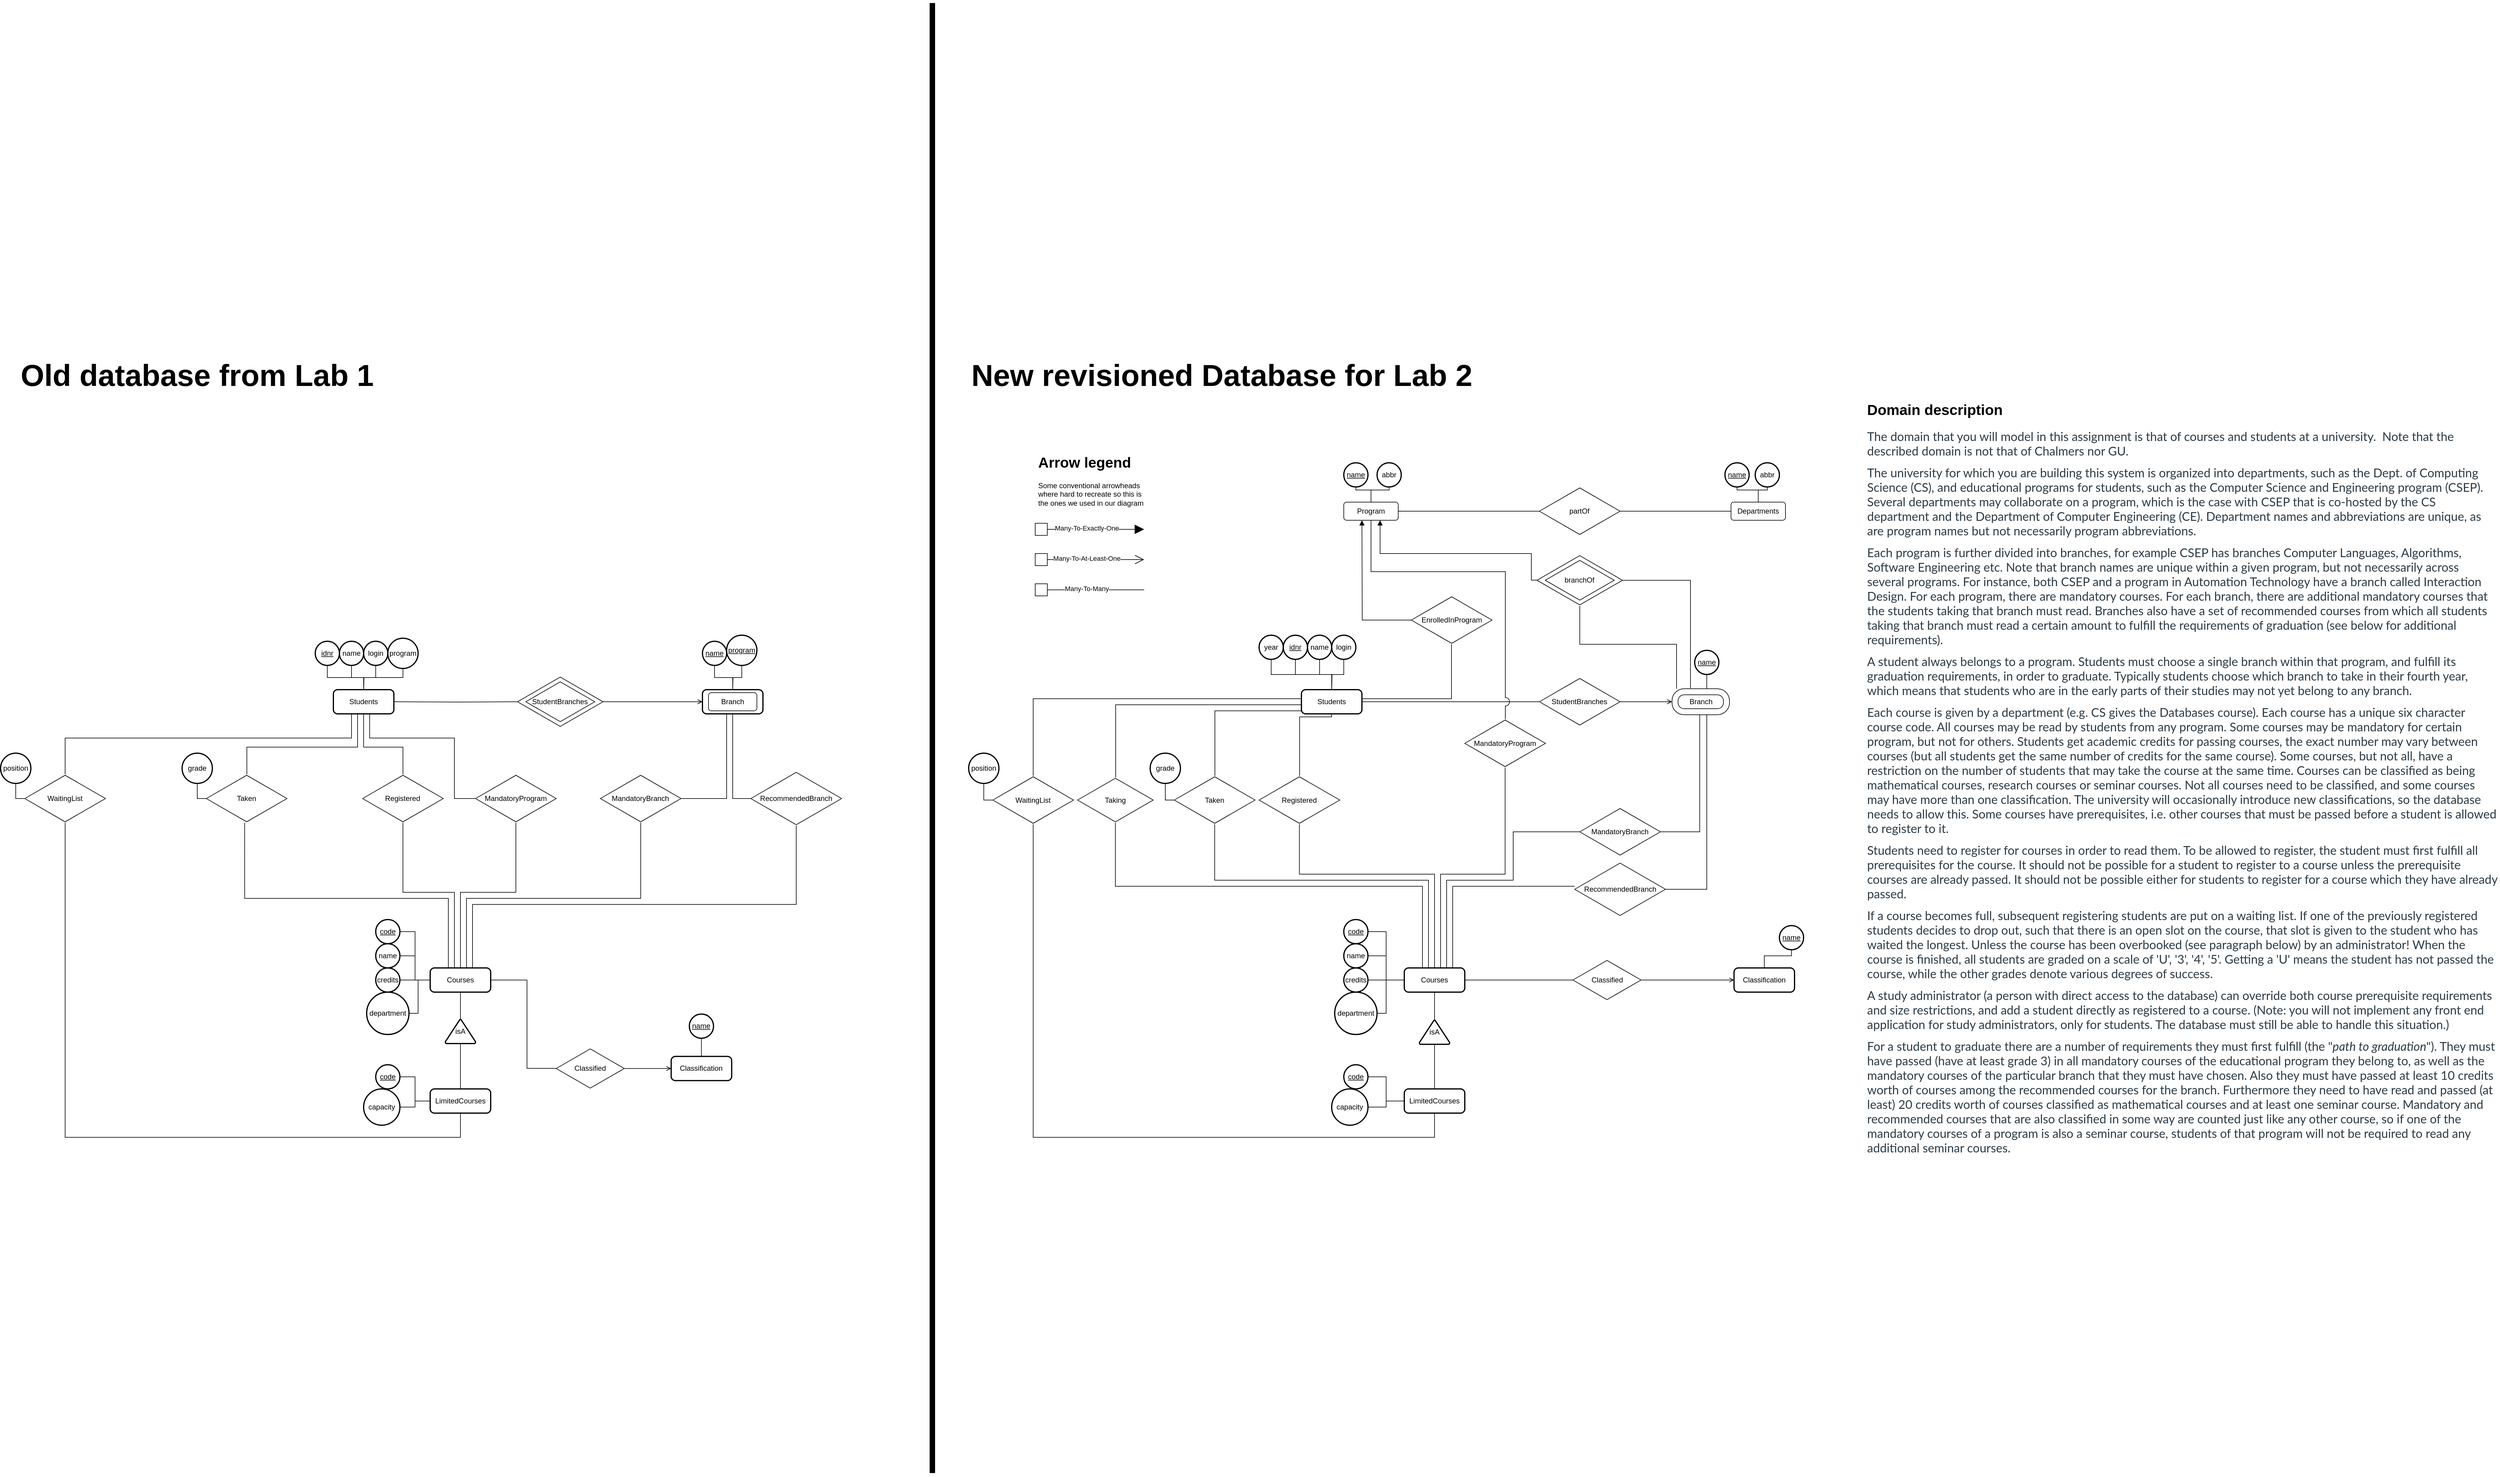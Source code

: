 <mxfile version="23.1.1" type="google">
  <diagram name="Page-1" id="edf60f1a-56cd-e834-aa8a-f176f3a09ee4">
    <mxGraphModel grid="1" page="1" gridSize="10" guides="1" tooltips="1" connect="1" arrows="1" fold="1" pageScale="1" pageWidth="1100" pageHeight="850" background="none" math="0" shadow="0">
      <root>
        <mxCell id="0" />
        <mxCell id="1" parent="0" />
        <mxCell id="WQ_CbdkSGMJaGntY7lkz-7" style="edgeStyle=orthogonalEdgeStyle;rounded=0;orthogonalLoop=1;jettySize=auto;html=1;endArrow=none;endFill=0;" edge="1" parent="1" target="WQ_CbdkSGMJaGntY7lkz-2">
          <mxGeometry relative="1" as="geometry">
            <mxPoint x="150" y="-575" as="sourcePoint" />
            <Array as="points">
              <mxPoint x="150" y="-595" />
              <mxPoint x="90" y="-595" />
            </Array>
          </mxGeometry>
        </mxCell>
        <mxCell id="WQ_CbdkSGMJaGntY7lkz-8" style="edgeStyle=orthogonalEdgeStyle;rounded=0;orthogonalLoop=1;jettySize=auto;html=1;endArrow=none;endFill=0;" edge="1" parent="1" target="WQ_CbdkSGMJaGntY7lkz-3">
          <mxGeometry relative="1" as="geometry">
            <mxPoint x="150" y="-575" as="sourcePoint" />
          </mxGeometry>
        </mxCell>
        <mxCell id="WQ_CbdkSGMJaGntY7lkz-9" style="edgeStyle=orthogonalEdgeStyle;rounded=0;orthogonalLoop=1;jettySize=auto;html=1;endArrow=none;endFill=0;" edge="1" parent="1" target="WQ_CbdkSGMJaGntY7lkz-4">
          <mxGeometry relative="1" as="geometry">
            <mxPoint x="150" y="-575" as="sourcePoint" />
          </mxGeometry>
        </mxCell>
        <mxCell id="WQ_CbdkSGMJaGntY7lkz-10" style="edgeStyle=orthogonalEdgeStyle;rounded=0;orthogonalLoop=1;jettySize=auto;html=1;endArrow=none;endFill=0;" edge="1" parent="1" target="WQ_CbdkSGMJaGntY7lkz-5">
          <mxGeometry relative="1" as="geometry">
            <mxPoint x="150" y="-575" as="sourcePoint" />
            <Array as="points">
              <mxPoint x="150" y="-595" />
              <mxPoint x="215" y="-595" />
            </Array>
          </mxGeometry>
        </mxCell>
        <mxCell id="WQ_CbdkSGMJaGntY7lkz-12" style="edgeStyle=orthogonalEdgeStyle;rounded=0;orthogonalLoop=1;jettySize=auto;html=1;endArrow=none;endFill=0;" edge="1" parent="1" target="WQ_CbdkSGMJaGntY7lkz-44">
          <mxGeometry relative="1" as="geometry">
            <mxPoint x="200" y="-555" as="sourcePoint" />
            <mxPoint x="250" y="-555" as="targetPoint" />
          </mxGeometry>
        </mxCell>
        <mxCell id="WQ_CbdkSGMJaGntY7lkz-82" style="edgeStyle=orthogonalEdgeStyle;rounded=0;orthogonalLoop=1;jettySize=auto;html=1;endArrow=none;endFill=0;" edge="1" parent="1" source="WQ_CbdkSGMJaGntY7lkz-1" target="WQ_CbdkSGMJaGntY7lkz-70">
          <mxGeometry relative="1" as="geometry">
            <Array as="points">
              <mxPoint x="160" y="-495" />
              <mxPoint x="300" y="-495" />
              <mxPoint x="300" y="-395" />
            </Array>
          </mxGeometry>
        </mxCell>
        <mxCell id="WQ_CbdkSGMJaGntY7lkz-103" style="edgeStyle=orthogonalEdgeStyle;rounded=0;orthogonalLoop=1;jettySize=auto;html=1;endArrow=none;endFill=0;" edge="1" parent="1" source="WQ_CbdkSGMJaGntY7lkz-1" target="WQ_CbdkSGMJaGntY7lkz-101">
          <mxGeometry relative="1" as="geometry">
            <Array as="points">
              <mxPoint x="150" y="-480" />
              <mxPoint x="215" y="-480" />
            </Array>
          </mxGeometry>
        </mxCell>
        <mxCell id="WQ_CbdkSGMJaGntY7lkz-104" style="edgeStyle=orthogonalEdgeStyle;rounded=0;orthogonalLoop=1;jettySize=auto;html=1;endArrow=none;endFill=0;" edge="1" parent="1" source="WQ_CbdkSGMJaGntY7lkz-1" target="WQ_CbdkSGMJaGntY7lkz-102">
          <mxGeometry relative="1" as="geometry">
            <Array as="points">
              <mxPoint x="140" y="-480" />
              <mxPoint x="-43" y="-480" />
            </Array>
          </mxGeometry>
        </mxCell>
        <mxCell id="WQ_CbdkSGMJaGntY7lkz-1" value="Students" style="rounded=1;whiteSpace=wrap;html=1;absoluteArcSize=1;arcSize=14;strokeWidth=2;" vertex="1" parent="1">
          <mxGeometry x="100" y="-575" width="100" height="40" as="geometry" />
        </mxCell>
        <mxCell id="WQ_CbdkSGMJaGntY7lkz-2" value="&lt;u&gt;idnr&lt;/u&gt;" style="strokeWidth=2;html=1;shape=mxgraph.flowchart.start_2;whiteSpace=wrap;" vertex="1" parent="1">
          <mxGeometry x="70" y="-655" width="40" height="40" as="geometry" />
        </mxCell>
        <mxCell id="WQ_CbdkSGMJaGntY7lkz-3" value="name" style="strokeWidth=2;html=1;shape=mxgraph.flowchart.start_2;whiteSpace=wrap;" vertex="1" parent="1">
          <mxGeometry x="110" y="-655" width="40" height="40" as="geometry" />
        </mxCell>
        <mxCell id="WQ_CbdkSGMJaGntY7lkz-4" value="login" style="strokeWidth=2;html=1;shape=mxgraph.flowchart.start_2;whiteSpace=wrap;" vertex="1" parent="1">
          <mxGeometry x="150" y="-655" width="40" height="40" as="geometry" />
        </mxCell>
        <mxCell id="WQ_CbdkSGMJaGntY7lkz-5" value="program" style="strokeWidth=2;html=1;shape=mxgraph.flowchart.start_2;whiteSpace=wrap;" vertex="1" parent="1">
          <mxGeometry x="190" y="-660" width="50" height="50" as="geometry" />
        </mxCell>
        <mxCell id="WQ_CbdkSGMJaGntY7lkz-30" style="edgeStyle=orthogonalEdgeStyle;rounded=0;orthogonalLoop=1;jettySize=auto;html=1;endArrow=none;endFill=0;" edge="1" parent="1" target="WQ_CbdkSGMJaGntY7lkz-28">
          <mxGeometry relative="1" as="geometry">
            <mxPoint x="760" y="-575" as="sourcePoint" />
          </mxGeometry>
        </mxCell>
        <mxCell id="WQ_CbdkSGMJaGntY7lkz-76" style="edgeStyle=orthogonalEdgeStyle;rounded=0;orthogonalLoop=1;jettySize=auto;html=1;endArrow=none;endFill=0;" edge="1" parent="1" source="WQ_CbdkSGMJaGntY7lkz-22" target="WQ_CbdkSGMJaGntY7lkz-72">
          <mxGeometry relative="1" as="geometry">
            <Array as="points">
              <mxPoint x="750" y="-395" />
            </Array>
          </mxGeometry>
        </mxCell>
        <mxCell id="WQ_CbdkSGMJaGntY7lkz-89" style="edgeStyle=orthogonalEdgeStyle;rounded=0;orthogonalLoop=1;jettySize=auto;html=1;endArrow=none;endFill=0;" edge="1" parent="1" source="WQ_CbdkSGMJaGntY7lkz-22" target="WQ_CbdkSGMJaGntY7lkz-27">
          <mxGeometry relative="1" as="geometry" />
        </mxCell>
        <mxCell id="WQ_CbdkSGMJaGntY7lkz-93" style="edgeStyle=orthogonalEdgeStyle;rounded=0;orthogonalLoop=1;jettySize=auto;html=1;endArrow=none;endFill=0;" edge="1" parent="1" source="WQ_CbdkSGMJaGntY7lkz-22" target="WQ_CbdkSGMJaGntY7lkz-92">
          <mxGeometry relative="1" as="geometry">
            <Array as="points">
              <mxPoint x="760" y="-395" />
            </Array>
          </mxGeometry>
        </mxCell>
        <mxCell id="WQ_CbdkSGMJaGntY7lkz-22" value="Branch" style="rounded=1;whiteSpace=wrap;html=1;absoluteArcSize=1;arcSize=14;strokeWidth=2;" vertex="1" parent="1">
          <mxGeometry x="710" y="-575" width="100" height="40" as="geometry" />
        </mxCell>
        <mxCell id="WQ_CbdkSGMJaGntY7lkz-27" value="&lt;u&gt;name&lt;/u&gt;" style="strokeWidth=2;html=1;shape=mxgraph.flowchart.start_2;whiteSpace=wrap;" vertex="1" parent="1">
          <mxGeometry x="710" y="-655" width="40" height="40" as="geometry" />
        </mxCell>
        <mxCell id="WQ_CbdkSGMJaGntY7lkz-28" value="&lt;u&gt;program&lt;/u&gt;" style="strokeWidth=2;html=1;shape=mxgraph.flowchart.start_2;whiteSpace=wrap;" vertex="1" parent="1">
          <mxGeometry x="750" y="-665" width="50" height="50" as="geometry" />
        </mxCell>
        <mxCell id="WQ_CbdkSGMJaGntY7lkz-41" style="edgeStyle=orthogonalEdgeStyle;rounded=0;orthogonalLoop=1;jettySize=auto;html=1;endArrow=none;endFill=0;" edge="1" parent="1" source="WQ_CbdkSGMJaGntY7lkz-34" target="WQ_CbdkSGMJaGntY7lkz-35">
          <mxGeometry relative="1" as="geometry" />
        </mxCell>
        <mxCell id="WQ_CbdkSGMJaGntY7lkz-42" style="edgeStyle=orthogonalEdgeStyle;rounded=0;orthogonalLoop=1;jettySize=auto;html=1;endArrow=none;endFill=0;" edge="1" parent="1" source="WQ_CbdkSGMJaGntY7lkz-34" target="WQ_CbdkSGMJaGntY7lkz-36">
          <mxGeometry relative="1" as="geometry" />
        </mxCell>
        <mxCell id="WQ_CbdkSGMJaGntY7lkz-43" style="edgeStyle=orthogonalEdgeStyle;rounded=0;orthogonalLoop=1;jettySize=auto;html=1;endArrow=none;endFill=0;" edge="1" parent="1" source="WQ_CbdkSGMJaGntY7lkz-34" target="WQ_CbdkSGMJaGntY7lkz-37">
          <mxGeometry relative="1" as="geometry">
            <Array as="points">
              <mxPoint x="240" y="-95" />
              <mxPoint x="240" y="-40" />
            </Array>
          </mxGeometry>
        </mxCell>
        <mxCell id="WQ_CbdkSGMJaGntY7lkz-61" style="edgeStyle=orthogonalEdgeStyle;rounded=0;orthogonalLoop=1;jettySize=auto;html=1;endArrow=none;endFill=0;" edge="1" parent="1" source="WQ_CbdkSGMJaGntY7lkz-34" target="WQ_CbdkSGMJaGntY7lkz-60">
          <mxGeometry relative="1" as="geometry">
            <Array as="points">
              <mxPoint x="420" y="-95" />
              <mxPoint x="420" y="51" />
            </Array>
          </mxGeometry>
        </mxCell>
        <mxCell id="WQ_CbdkSGMJaGntY7lkz-34" value="Courses" style="rounded=1;whiteSpace=wrap;html=1;absoluteArcSize=1;arcSize=14;strokeWidth=2;" vertex="1" parent="1">
          <mxGeometry x="260" y="-115" width="100" height="40" as="geometry" />
        </mxCell>
        <mxCell id="WQ_CbdkSGMJaGntY7lkz-35" value="name" style="strokeWidth=2;html=1;shape=mxgraph.flowchart.start_2;whiteSpace=wrap;" vertex="1" parent="1">
          <mxGeometry x="170" y="-155" width="40" height="40" as="geometry" />
        </mxCell>
        <mxCell id="WQ_CbdkSGMJaGntY7lkz-36" value="credits" style="strokeWidth=2;html=1;shape=mxgraph.flowchart.start_2;whiteSpace=wrap;" vertex="1" parent="1">
          <mxGeometry x="170" y="-115" width="40" height="40" as="geometry" />
        </mxCell>
        <mxCell id="WQ_CbdkSGMJaGntY7lkz-37" value="department" style="strokeWidth=2;html=1;shape=mxgraph.flowchart.start_2;whiteSpace=wrap;" vertex="1" parent="1">
          <mxGeometry x="155" y="-75" width="70" height="70" as="geometry" />
        </mxCell>
        <mxCell id="WQ_CbdkSGMJaGntY7lkz-38" value="&lt;u&gt;code&lt;/u&gt;" style="strokeWidth=2;html=1;shape=mxgraph.flowchart.start_2;whiteSpace=wrap;" vertex="1" parent="1">
          <mxGeometry x="170" y="-195" width="40" height="40" as="geometry" />
        </mxCell>
        <mxCell id="WQ_CbdkSGMJaGntY7lkz-40" style="edgeStyle=orthogonalEdgeStyle;rounded=0;orthogonalLoop=1;jettySize=auto;html=1;entryX=1;entryY=0.5;entryDx=0;entryDy=0;entryPerimeter=0;endArrow=none;endFill=0;" edge="1" parent="1" source="WQ_CbdkSGMJaGntY7lkz-34" target="WQ_CbdkSGMJaGntY7lkz-38">
          <mxGeometry relative="1" as="geometry" />
        </mxCell>
        <mxCell id="WQ_CbdkSGMJaGntY7lkz-45" style="edgeStyle=orthogonalEdgeStyle;rounded=0;orthogonalLoop=1;jettySize=auto;html=1;endArrow=open;endFill=0;" edge="1" parent="1" source="WQ_CbdkSGMJaGntY7lkz-44">
          <mxGeometry relative="1" as="geometry">
            <mxPoint x="710" y="-555" as="targetPoint" />
          </mxGeometry>
        </mxCell>
        <mxCell id="WQ_CbdkSGMJaGntY7lkz-44" value="StudentBranches" style="html=1;whiteSpace=wrap;aspect=fixed;shape=isoRectangle;" vertex="1" parent="1">
          <mxGeometry x="404.38" y="-597.37" width="141.25" height="84.75" as="geometry" />
        </mxCell>
        <mxCell id="WQ_CbdkSGMJaGntY7lkz-51" style="edgeStyle=orthogonalEdgeStyle;rounded=0;orthogonalLoop=1;jettySize=auto;html=1;endArrow=none;endFill=0;" edge="1" parent="1" source="WQ_CbdkSGMJaGntY7lkz-50" target="WQ_CbdkSGMJaGntY7lkz-34">
          <mxGeometry relative="1" as="geometry" />
        </mxCell>
        <mxCell id="WQ_CbdkSGMJaGntY7lkz-50" value="isA" style="strokeWidth=2;html=1;shape=mxgraph.flowchart.extract_or_measurement;whiteSpace=wrap;" vertex="1" parent="1">
          <mxGeometry x="285" y="-30" width="50" height="40" as="geometry" />
        </mxCell>
        <mxCell id="WQ_CbdkSGMJaGntY7lkz-53" style="edgeStyle=orthogonalEdgeStyle;rounded=0;orthogonalLoop=1;jettySize=auto;html=1;endArrow=none;endFill=0;" edge="1" parent="1" source="WQ_CbdkSGMJaGntY7lkz-52" target="WQ_CbdkSGMJaGntY7lkz-50">
          <mxGeometry relative="1" as="geometry" />
        </mxCell>
        <mxCell id="WQ_CbdkSGMJaGntY7lkz-56" style="edgeStyle=orthogonalEdgeStyle;rounded=0;orthogonalLoop=1;jettySize=auto;html=1;endArrow=none;endFill=0;" edge="1" parent="1" source="WQ_CbdkSGMJaGntY7lkz-52" target="WQ_CbdkSGMJaGntY7lkz-54">
          <mxGeometry relative="1" as="geometry" />
        </mxCell>
        <mxCell id="WQ_CbdkSGMJaGntY7lkz-57" style="edgeStyle=orthogonalEdgeStyle;rounded=0;orthogonalLoop=1;jettySize=auto;html=1;endArrow=none;endFill=0;" edge="1" parent="1" source="WQ_CbdkSGMJaGntY7lkz-52" target="WQ_CbdkSGMJaGntY7lkz-55">
          <mxGeometry relative="1" as="geometry" />
        </mxCell>
        <mxCell id="WQ_CbdkSGMJaGntY7lkz-52" value="LimitedCourses" style="rounded=1;whiteSpace=wrap;html=1;absoluteArcSize=1;arcSize=14;strokeWidth=2;" vertex="1" parent="1">
          <mxGeometry x="260" y="85" width="100" height="40" as="geometry" />
        </mxCell>
        <mxCell id="WQ_CbdkSGMJaGntY7lkz-54" value="&lt;u&gt;code&lt;/u&gt;" style="strokeWidth=2;html=1;shape=mxgraph.flowchart.start_2;whiteSpace=wrap;" vertex="1" parent="1">
          <mxGeometry x="170" y="45" width="40" height="40" as="geometry" />
        </mxCell>
        <mxCell id="WQ_CbdkSGMJaGntY7lkz-55" value="capacity" style="strokeWidth=2;html=1;shape=mxgraph.flowchart.start_2;whiteSpace=wrap;" vertex="1" parent="1">
          <mxGeometry x="150" y="85" width="60" height="60" as="geometry" />
        </mxCell>
        <mxCell id="WQ_CbdkSGMJaGntY7lkz-67" style="edgeStyle=orthogonalEdgeStyle;rounded=0;orthogonalLoop=1;jettySize=auto;html=1;endArrow=open;endFill=0;" edge="1" parent="1" source="WQ_CbdkSGMJaGntY7lkz-60" target="WQ_CbdkSGMJaGntY7lkz-66">
          <mxGeometry relative="1" as="geometry" />
        </mxCell>
        <mxCell id="WQ_CbdkSGMJaGntY7lkz-60" value="Classified" style="html=1;whiteSpace=wrap;aspect=fixed;shape=isoRectangle;" vertex="1" parent="1">
          <mxGeometry x="468.33" y="17.5" width="112.5" height="67.5" as="geometry" />
        </mxCell>
        <mxCell id="WQ_CbdkSGMJaGntY7lkz-69" style="edgeStyle=orthogonalEdgeStyle;rounded=0;orthogonalLoop=1;jettySize=auto;html=1;endArrow=none;endFill=0;" edge="1" parent="1" source="WQ_CbdkSGMJaGntY7lkz-66" target="WQ_CbdkSGMJaGntY7lkz-68">
          <mxGeometry relative="1" as="geometry" />
        </mxCell>
        <mxCell id="WQ_CbdkSGMJaGntY7lkz-66" value="Classification" style="rounded=1;whiteSpace=wrap;html=1;absoluteArcSize=1;arcSize=14;strokeWidth=2;" vertex="1" parent="1">
          <mxGeometry x="658.33" y="31.25" width="100" height="40" as="geometry" />
        </mxCell>
        <mxCell id="WQ_CbdkSGMJaGntY7lkz-68" value="&lt;u&gt;name&lt;/u&gt;" style="strokeWidth=2;html=1;shape=mxgraph.flowchart.start_2;whiteSpace=wrap;" vertex="1" parent="1">
          <mxGeometry x="688.33" y="-38.75" width="40" height="40" as="geometry" />
        </mxCell>
        <mxCell id="WQ_CbdkSGMJaGntY7lkz-75" style="edgeStyle=orthogonalEdgeStyle;rounded=0;orthogonalLoop=1;jettySize=auto;html=1;endArrow=none;endFill=0;" edge="1" parent="1" source="WQ_CbdkSGMJaGntY7lkz-70" target="WQ_CbdkSGMJaGntY7lkz-34">
          <mxGeometry relative="1" as="geometry">
            <Array as="points">
              <mxPoint x="402" y="-240" />
              <mxPoint x="310" y="-240" />
            </Array>
          </mxGeometry>
        </mxCell>
        <mxCell id="WQ_CbdkSGMJaGntY7lkz-70" value="MandatoryProgram" style="html=1;whiteSpace=wrap;aspect=fixed;shape=isoRectangle;" vertex="1" parent="1">
          <mxGeometry x="335" y="-435" width="133.33" height="80" as="geometry" />
        </mxCell>
        <mxCell id="WQ_CbdkSGMJaGntY7lkz-77" style="edgeStyle=orthogonalEdgeStyle;rounded=0;orthogonalLoop=1;jettySize=auto;html=1;endArrow=none;endFill=0;" edge="1" parent="1" source="WQ_CbdkSGMJaGntY7lkz-72" target="WQ_CbdkSGMJaGntY7lkz-34">
          <mxGeometry relative="1" as="geometry">
            <Array as="points">
              <mxPoint x="608" y="-230" />
              <mxPoint x="320" y="-230" />
            </Array>
          </mxGeometry>
        </mxCell>
        <mxCell id="WQ_CbdkSGMJaGntY7lkz-72" value="MandatoryBranch" style="html=1;whiteSpace=wrap;aspect=fixed;shape=isoRectangle;" vertex="1" parent="1">
          <mxGeometry x="541.25" y="-435" width="133.33" height="80" as="geometry" />
        </mxCell>
        <mxCell id="WQ_CbdkSGMJaGntY7lkz-100" style="edgeStyle=orthogonalEdgeStyle;rounded=0;orthogonalLoop=1;jettySize=auto;html=1;endArrow=none;endFill=0;" edge="1" parent="1" source="WQ_CbdkSGMJaGntY7lkz-92" target="WQ_CbdkSGMJaGntY7lkz-34">
          <mxGeometry relative="1" as="geometry">
            <Array as="points">
              <mxPoint x="865" y="-220" />
              <mxPoint x="330" y="-220" />
            </Array>
          </mxGeometry>
        </mxCell>
        <mxCell id="WQ_CbdkSGMJaGntY7lkz-92" value="RecommendedBranch" style="html=1;whiteSpace=wrap;aspect=fixed;shape=isoRectangle;" vertex="1" parent="1">
          <mxGeometry x="790" y="-440" width="150" height="90" as="geometry" />
        </mxCell>
        <mxCell id="WQ_CbdkSGMJaGntY7lkz-105" style="edgeStyle=orthogonalEdgeStyle;rounded=0;orthogonalLoop=1;jettySize=auto;html=1;endArrow=none;endFill=0;" edge="1" parent="1" source="WQ_CbdkSGMJaGntY7lkz-101" target="WQ_CbdkSGMJaGntY7lkz-34">
          <mxGeometry relative="1" as="geometry">
            <Array as="points">
              <mxPoint x="215" y="-240" />
              <mxPoint x="300" y="-240" />
            </Array>
          </mxGeometry>
        </mxCell>
        <mxCell id="WQ_CbdkSGMJaGntY7lkz-101" value="Registered" style="html=1;whiteSpace=wrap;aspect=fixed;shape=isoRectangle;" vertex="1" parent="1">
          <mxGeometry x="148.33" y="-435" width="133.33" height="80" as="geometry" />
        </mxCell>
        <mxCell id="WQ_CbdkSGMJaGntY7lkz-106" style="edgeStyle=orthogonalEdgeStyle;rounded=0;orthogonalLoop=1;jettySize=auto;html=1;endArrow=none;endFill=0;" edge="1" parent="1">
          <mxGeometry relative="1" as="geometry">
            <Array as="points">
              <mxPoint x="-47" y="-230" />
              <mxPoint x="290" y="-230" />
              <mxPoint x="290" y="-115" />
            </Array>
            <mxPoint x="-46.646" y="-355" as="sourcePoint" />
            <mxPoint x="306.64" y="-115" as="targetPoint" />
          </mxGeometry>
        </mxCell>
        <mxCell id="WQ_CbdkSGMJaGntY7lkz-119" style="edgeStyle=orthogonalEdgeStyle;rounded=0;orthogonalLoop=1;jettySize=auto;html=1;endArrow=none;endFill=0;" edge="1" parent="1" source="WQ_CbdkSGMJaGntY7lkz-102" target="WQ_CbdkSGMJaGntY7lkz-112">
          <mxGeometry relative="1" as="geometry">
            <Array as="points">
              <mxPoint x="-125" y="-395" />
            </Array>
          </mxGeometry>
        </mxCell>
        <mxCell id="WQ_CbdkSGMJaGntY7lkz-102" value="Taken" style="html=1;whiteSpace=wrap;aspect=fixed;shape=isoRectangle;" vertex="1" parent="1">
          <mxGeometry x="-110" y="-435" width="133.33" height="80" as="geometry" />
        </mxCell>
        <mxCell id="WQ_CbdkSGMJaGntY7lkz-112" value="grade" style="strokeWidth=2;html=1;shape=mxgraph.flowchart.start_2;whiteSpace=wrap;" vertex="1" parent="1">
          <mxGeometry x="-150" y="-470" width="50" height="50" as="geometry" />
        </mxCell>
        <mxCell id="Ksa-lFz45IvRBolU3xUk-6" style="edgeStyle=orthogonalEdgeStyle;rounded=0;orthogonalLoop=1;jettySize=auto;html=1;endArrow=none;endFill=0;" edge="1" parent="1" source="Ksa-lFz45IvRBolU3xUk-1" target="Ksa-lFz45IvRBolU3xUk-5">
          <mxGeometry relative="1" as="geometry">
            <Array as="points">
              <mxPoint x="-425" y="-395" />
            </Array>
          </mxGeometry>
        </mxCell>
        <mxCell id="Ksa-lFz45IvRBolU3xUk-9" style="edgeStyle=orthogonalEdgeStyle;rounded=0;orthogonalLoop=1;jettySize=auto;html=1;endArrow=none;endFill=0;" edge="1" parent="1" source="Ksa-lFz45IvRBolU3xUk-1" target="WQ_CbdkSGMJaGntY7lkz-1">
          <mxGeometry relative="1" as="geometry">
            <Array as="points">
              <mxPoint x="-343" y="-495" />
              <mxPoint x="130" y="-495" />
            </Array>
          </mxGeometry>
        </mxCell>
        <mxCell id="Ksa-lFz45IvRBolU3xUk-10" style="edgeStyle=orthogonalEdgeStyle;rounded=0;orthogonalLoop=1;jettySize=auto;html=1;endArrow=none;endFill=0;" edge="1" parent="1" source="Ksa-lFz45IvRBolU3xUk-1" target="WQ_CbdkSGMJaGntY7lkz-52">
          <mxGeometry relative="1" as="geometry">
            <Array as="points">
              <mxPoint x="-343" y="165" />
              <mxPoint x="310" y="165" />
            </Array>
          </mxGeometry>
        </mxCell>
        <mxCell id="Ksa-lFz45IvRBolU3xUk-1" value="WaitingList" style="html=1;whiteSpace=wrap;aspect=fixed;shape=isoRectangle;" vertex="1" parent="1">
          <mxGeometry x="-410" y="-435" width="133.33" height="80" as="geometry" />
        </mxCell>
        <mxCell id="Ksa-lFz45IvRBolU3xUk-5" value="position" style="strokeWidth=2;html=1;shape=mxgraph.flowchart.start_2;whiteSpace=wrap;" vertex="1" parent="1">
          <mxGeometry x="-450" y="-470" width="50" height="50" as="geometry" />
        </mxCell>
        <mxCell id="aN2ZFfT_WYGXKv3yfY8h-1" value="" style="rounded=1;whiteSpace=wrap;html=1;fillColor=none;" vertex="1" parent="1">
          <mxGeometry x="720" y="-570" width="80" height="30" as="geometry" />
        </mxCell>
        <mxCell id="aN2ZFfT_WYGXKv3yfY8h-2" value="" style="html=1;whiteSpace=wrap;aspect=fixed;shape=isoRectangle;fillColor=none;" vertex="1" parent="1">
          <mxGeometry x="418" y="-589.2" width="114" height="68.4" as="geometry" />
        </mxCell>
        <mxCell id="aN2ZFfT_WYGXKv3yfY8h-3" value="" style="endArrow=none;html=1;rounded=0;strokeWidth=9;" edge="1" parent="1">
          <mxGeometry width="50" height="50" relative="1" as="geometry">
            <mxPoint x="1090" y="720" as="sourcePoint" />
            <mxPoint x="1090" y="-1710" as="targetPoint" />
          </mxGeometry>
        </mxCell>
        <mxCell id="aN2ZFfT_WYGXKv3yfY8h-6" value="&lt;b&gt;Old database from Lab 1&lt;/b&gt;" style="text;html=1;strokeColor=none;fillColor=none;align=center;verticalAlign=middle;whiteSpace=wrap;rounded=0;fontSize=50;" vertex="1" parent="1">
          <mxGeometry x="-430" y="-1130" width="610" height="70" as="geometry" />
        </mxCell>
        <mxCell id="aN2ZFfT_WYGXKv3yfY8h-7" style="edgeStyle=orthogonalEdgeStyle;rounded=0;orthogonalLoop=1;jettySize=auto;html=1;endArrow=none;endFill=0;" edge="1" parent="1" target="aN2ZFfT_WYGXKv3yfY8h-16">
          <mxGeometry relative="1" as="geometry">
            <mxPoint x="1750" y="-575" as="sourcePoint" />
            <Array as="points">
              <mxPoint x="1750" y="-600" />
              <mxPoint x="1690" y="-600" />
            </Array>
          </mxGeometry>
        </mxCell>
        <mxCell id="aN2ZFfT_WYGXKv3yfY8h-8" style="edgeStyle=orthogonalEdgeStyle;rounded=0;orthogonalLoop=1;jettySize=auto;html=1;endArrow=none;endFill=0;" edge="1" parent="1" target="aN2ZFfT_WYGXKv3yfY8h-17">
          <mxGeometry relative="1" as="geometry">
            <mxPoint x="1750" y="-575" as="sourcePoint" />
          </mxGeometry>
        </mxCell>
        <mxCell id="aN2ZFfT_WYGXKv3yfY8h-9" style="edgeStyle=orthogonalEdgeStyle;rounded=0;orthogonalLoop=1;jettySize=auto;html=1;endArrow=none;endFill=0;" edge="1" parent="1" target="aN2ZFfT_WYGXKv3yfY8h-18">
          <mxGeometry relative="1" as="geometry">
            <mxPoint x="1750" y="-575" as="sourcePoint" />
          </mxGeometry>
        </mxCell>
        <mxCell id="aN2ZFfT_WYGXKv3yfY8h-11" style="edgeStyle=orthogonalEdgeStyle;rounded=0;orthogonalLoop=1;jettySize=auto;html=1;endArrow=none;endFill=0;startArrow=block;startFill=1;entryX=0.036;entryY=0.497;entryDx=0;entryDy=0;entryPerimeter=0;" edge="1" parent="1" source="aN2ZFfT_WYGXKv3yfY8h-142" target="aN2ZFfT_WYGXKv3yfY8h-44">
          <mxGeometry relative="1" as="geometry">
            <mxPoint x="1830" y="-840" as="sourcePoint" />
            <mxPoint x="1850" y="-555" as="targetPoint" />
            <Array as="points">
              <mxPoint x="1830" y="-800" />
              <mxPoint x="2080" y="-800" />
              <mxPoint x="2080" y="-756" />
            </Array>
          </mxGeometry>
        </mxCell>
        <mxCell id="aN2ZFfT_WYGXKv3yfY8h-13" style="edgeStyle=orthogonalEdgeStyle;rounded=0;orthogonalLoop=1;jettySize=auto;html=1;endArrow=none;endFill=0;" edge="1" parent="1" source="aN2ZFfT_WYGXKv3yfY8h-15" target="aN2ZFfT_WYGXKv3yfY8h-87">
          <mxGeometry relative="1" as="geometry">
            <Array as="points">
              <mxPoint x="1750" y="-530" />
              <mxPoint x="1697" y="-530" />
            </Array>
          </mxGeometry>
        </mxCell>
        <mxCell id="aN2ZFfT_WYGXKv3yfY8h-14" style="edgeStyle=orthogonalEdgeStyle;rounded=0;orthogonalLoop=1;jettySize=auto;html=1;endArrow=none;endFill=0;" edge="1" parent="1" source="aN2ZFfT_WYGXKv3yfY8h-15" target="aN2ZFfT_WYGXKv3yfY8h-92">
          <mxGeometry relative="1" as="geometry">
            <Array as="points">
              <mxPoint x="1557" y="-540" />
            </Array>
          </mxGeometry>
        </mxCell>
        <mxCell id="aN2ZFfT_WYGXKv3yfY8h-113" style="edgeStyle=orthogonalEdgeStyle;rounded=0;orthogonalLoop=1;jettySize=auto;html=1;endArrow=none;endFill=0;" edge="1" parent="1" source="aN2ZFfT_WYGXKv3yfY8h-142" target="aN2ZFfT_WYGXKv3yfY8h-111">
          <mxGeometry relative="1" as="geometry">
            <Array as="points">
              <mxPoint x="1830" y="-870" />
            </Array>
          </mxGeometry>
        </mxCell>
        <mxCell id="aN2ZFfT_WYGXKv3yfY8h-129" style="edgeStyle=orthogonalEdgeStyle;rounded=0;orthogonalLoop=1;jettySize=auto;html=1;endArrow=none;endFill=0;" edge="1" parent="1" source="aN2ZFfT_WYGXKv3yfY8h-15" target="aN2ZFfT_WYGXKv3yfY8h-128">
          <mxGeometry relative="1" as="geometry">
            <Array as="points">
              <mxPoint x="1393" y="-550" />
            </Array>
          </mxGeometry>
        </mxCell>
        <mxCell id="99gExlr66xBPRd3j5QFu-4" style="edgeStyle=orthogonalEdgeStyle;rounded=0;orthogonalLoop=1;jettySize=auto;html=1;endArrow=none;endFill=0;" edge="1" parent="1" source="aN2ZFfT_WYGXKv3yfY8h-15" target="99gExlr66xBPRd3j5QFu-3">
          <mxGeometry relative="1" as="geometry">
            <Array as="points">
              <mxPoint x="1948" y="-560" />
            </Array>
          </mxGeometry>
        </mxCell>
        <mxCell id="5nsKx6ywFIgxldFZN9GR-19" style="edgeStyle=orthogonalEdgeStyle;rounded=0;orthogonalLoop=1;jettySize=auto;html=1;jumpStyle=none;endArrow=none;endFill=0;" edge="1" parent="1" source="aN2ZFfT_WYGXKv3yfY8h-15" target="99gExlr66xBPRd3j5QFu-46">
          <mxGeometry relative="1" as="geometry">
            <mxPoint x="1960.0" y="-555" as="targetPoint" />
          </mxGeometry>
        </mxCell>
        <mxCell id="aN2ZFfT_WYGXKv3yfY8h-15" value="Students" style="rounded=1;whiteSpace=wrap;html=1;absoluteArcSize=1;arcSize=14;strokeWidth=2;" vertex="1" parent="1">
          <mxGeometry x="1700" y="-575" width="100" height="40" as="geometry" />
        </mxCell>
        <mxCell id="aN2ZFfT_WYGXKv3yfY8h-16" value="&lt;u&gt;idnr&lt;/u&gt;" style="strokeWidth=2;html=1;shape=mxgraph.flowchart.start_2;whiteSpace=wrap;" vertex="1" parent="1">
          <mxGeometry x="1670" y="-665" width="40" height="40" as="geometry" />
        </mxCell>
        <mxCell id="aN2ZFfT_WYGXKv3yfY8h-17" value="name" style="strokeWidth=2;html=1;shape=mxgraph.flowchart.start_2;whiteSpace=wrap;" vertex="1" parent="1">
          <mxGeometry x="1710" y="-665" width="40" height="40" as="geometry" />
        </mxCell>
        <mxCell id="aN2ZFfT_WYGXKv3yfY8h-18" value="login" style="strokeWidth=2;html=1;shape=mxgraph.flowchart.start_2;whiteSpace=wrap;" vertex="1" parent="1">
          <mxGeometry x="1750" y="-665" width="40" height="40" as="geometry" />
        </mxCell>
        <mxCell id="aN2ZFfT_WYGXKv3yfY8h-24" style="edgeStyle=orthogonalEdgeStyle;rounded=0;orthogonalLoop=1;jettySize=auto;html=1;endArrow=none;endFill=0;" edge="1" parent="1" target="aN2ZFfT_WYGXKv3yfY8h-70">
          <mxGeometry relative="1" as="geometry">
            <Array as="points">
              <mxPoint x="2358" y="-340" />
            </Array>
            <mxPoint x="2358.33" y="-539.2" as="sourcePoint" />
            <mxPoint x="2301.66" y="-340" as="targetPoint" />
          </mxGeometry>
        </mxCell>
        <mxCell id="aN2ZFfT_WYGXKv3yfY8h-25" style="edgeStyle=orthogonalEdgeStyle;rounded=0;orthogonalLoop=1;jettySize=auto;html=1;endArrow=none;endFill=0;" edge="1" parent="1" source="5nsKx6ywFIgxldFZN9GR-4" target="aN2ZFfT_WYGXKv3yfY8h-28">
          <mxGeometry relative="1" as="geometry">
            <mxPoint x="2360" y="-579.2" as="sourcePoint" />
            <Array as="points">
              <mxPoint x="2370" y="-580" />
              <mxPoint x="2370" y="-580" />
            </Array>
          </mxGeometry>
        </mxCell>
        <mxCell id="aN2ZFfT_WYGXKv3yfY8h-26" style="edgeStyle=orthogonalEdgeStyle;rounded=0;orthogonalLoop=1;jettySize=auto;html=1;endArrow=none;endFill=0;" edge="1" parent="1" target="aN2ZFfT_WYGXKv3yfY8h-80">
          <mxGeometry relative="1" as="geometry">
            <Array as="points">
              <mxPoint x="2370" y="-245" />
            </Array>
            <mxPoint x="2370" y="-539.2" as="sourcePoint" />
          </mxGeometry>
        </mxCell>
        <mxCell id="aN2ZFfT_WYGXKv3yfY8h-28" value="&lt;u&gt;name&lt;/u&gt;" style="strokeWidth=2;html=1;shape=mxgraph.flowchart.start_2;whiteSpace=wrap;" vertex="1" parent="1">
          <mxGeometry x="2350" y="-640" width="40" height="40" as="geometry" />
        </mxCell>
        <mxCell id="aN2ZFfT_WYGXKv3yfY8h-30" style="edgeStyle=orthogonalEdgeStyle;rounded=0;orthogonalLoop=1;jettySize=auto;html=1;endArrow=none;endFill=0;" edge="1" parent="1" source="aN2ZFfT_WYGXKv3yfY8h-34" target="aN2ZFfT_WYGXKv3yfY8h-35">
          <mxGeometry relative="1" as="geometry" />
        </mxCell>
        <mxCell id="aN2ZFfT_WYGXKv3yfY8h-31" style="edgeStyle=orthogonalEdgeStyle;rounded=0;orthogonalLoop=1;jettySize=auto;html=1;endArrow=none;endFill=0;" edge="1" parent="1" source="aN2ZFfT_WYGXKv3yfY8h-34" target="aN2ZFfT_WYGXKv3yfY8h-36">
          <mxGeometry relative="1" as="geometry" />
        </mxCell>
        <mxCell id="aN2ZFfT_WYGXKv3yfY8h-32" style="edgeStyle=orthogonalEdgeStyle;rounded=0;orthogonalLoop=1;jettySize=auto;html=1;endArrow=none;endFill=0;" edge="1" parent="1" source="aN2ZFfT_WYGXKv3yfY8h-34" target="aN2ZFfT_WYGXKv3yfY8h-37">
          <mxGeometry relative="1" as="geometry">
            <Array as="points">
              <mxPoint x="1840" y="-95" />
              <mxPoint x="1840" y="-40" />
            </Array>
          </mxGeometry>
        </mxCell>
        <mxCell id="aN2ZFfT_WYGXKv3yfY8h-33" style="edgeStyle=orthogonalEdgeStyle;rounded=0;orthogonalLoop=1;jettySize=auto;html=1;endArrow=none;endFill=0;" edge="1" parent="1" source="aN2ZFfT_WYGXKv3yfY8h-34" target="aN2ZFfT_WYGXKv3yfY8h-56">
          <mxGeometry relative="1" as="geometry">
            <Array as="points">
              <mxPoint x="2110" y="-95" />
              <mxPoint x="2110" y="-95" />
            </Array>
          </mxGeometry>
        </mxCell>
        <mxCell id="aN2ZFfT_WYGXKv3yfY8h-34" value="Courses" style="rounded=1;whiteSpace=wrap;html=1;absoluteArcSize=1;arcSize=14;strokeWidth=2;" vertex="1" parent="1">
          <mxGeometry x="1870" y="-115" width="100" height="40" as="geometry" />
        </mxCell>
        <mxCell id="aN2ZFfT_WYGXKv3yfY8h-35" value="name" style="strokeWidth=2;html=1;shape=mxgraph.flowchart.start_2;whiteSpace=wrap;" vertex="1" parent="1">
          <mxGeometry x="1770" y="-155" width="40" height="40" as="geometry" />
        </mxCell>
        <mxCell id="aN2ZFfT_WYGXKv3yfY8h-36" value="credits" style="strokeWidth=2;html=1;shape=mxgraph.flowchart.start_2;whiteSpace=wrap;" vertex="1" parent="1">
          <mxGeometry x="1770" y="-115" width="40" height="40" as="geometry" />
        </mxCell>
        <mxCell id="aN2ZFfT_WYGXKv3yfY8h-37" value="department" style="strokeWidth=2;html=1;shape=mxgraph.flowchart.start_2;whiteSpace=wrap;" vertex="1" parent="1">
          <mxGeometry x="1755" y="-75" width="70" height="70" as="geometry" />
        </mxCell>
        <mxCell id="aN2ZFfT_WYGXKv3yfY8h-38" value="&lt;u&gt;code&lt;/u&gt;" style="strokeWidth=2;html=1;shape=mxgraph.flowchart.start_2;whiteSpace=wrap;" vertex="1" parent="1">
          <mxGeometry x="1770" y="-195" width="40" height="40" as="geometry" />
        </mxCell>
        <mxCell id="aN2ZFfT_WYGXKv3yfY8h-39" style="edgeStyle=orthogonalEdgeStyle;rounded=0;orthogonalLoop=1;jettySize=auto;html=1;entryX=1;entryY=0.5;entryDx=0;entryDy=0;entryPerimeter=0;endArrow=none;endFill=0;" edge="1" parent="1" source="aN2ZFfT_WYGXKv3yfY8h-34" target="aN2ZFfT_WYGXKv3yfY8h-38">
          <mxGeometry relative="1" as="geometry" />
        </mxCell>
        <mxCell id="aN2ZFfT_WYGXKv3yfY8h-40" style="edgeStyle=orthogonalEdgeStyle;rounded=0;orthogonalLoop=1;jettySize=auto;html=1;endArrow=none;endFill=0;entryX=0.321;entryY=-0.019;entryDx=0;entryDy=0;entryPerimeter=0;" edge="1" parent="1" source="aN2ZFfT_WYGXKv3yfY8h-108" target="5nsKx6ywFIgxldFZN9GR-3">
          <mxGeometry relative="1" as="geometry">
            <mxPoint x="2330" y="-600" as="targetPoint" />
            <Array as="points">
              <mxPoint x="2343" y="-756" />
            </Array>
          </mxGeometry>
        </mxCell>
        <mxCell id="99gExlr66xBPRd3j5QFu-53" style="edgeStyle=orthogonalEdgeStyle;rounded=0;orthogonalLoop=1;jettySize=auto;html=1;endArrow=none;endFill=0;" edge="1" parent="1" source="aN2ZFfT_WYGXKv3yfY8h-44" target="5nsKx6ywFIgxldFZN9GR-3">
          <mxGeometry relative="1" as="geometry">
            <Array as="points">
              <mxPoint x="2160" y="-650" />
              <mxPoint x="2320" y="-650" />
            </Array>
          </mxGeometry>
        </mxCell>
        <mxCell id="aN2ZFfT_WYGXKv3yfY8h-44" value="branchOf" style="html=1;whiteSpace=wrap;aspect=fixed;shape=isoRectangle;" vertex="1" parent="1">
          <mxGeometry x="2089.37" y="-798.17" width="141.25" height="84.75" as="geometry" />
        </mxCell>
        <mxCell id="aN2ZFfT_WYGXKv3yfY8h-45" style="edgeStyle=orthogonalEdgeStyle;rounded=0;orthogonalLoop=1;jettySize=auto;html=1;endArrow=none;endFill=0;" edge="1" parent="1" source="aN2ZFfT_WYGXKv3yfY8h-46" target="aN2ZFfT_WYGXKv3yfY8h-34">
          <mxGeometry relative="1" as="geometry" />
        </mxCell>
        <mxCell id="aN2ZFfT_WYGXKv3yfY8h-46" value="isA" style="strokeWidth=2;html=1;shape=mxgraph.flowchart.extract_or_measurement;whiteSpace=wrap;" vertex="1" parent="1">
          <mxGeometry x="1895" y="-28.75" width="50" height="40" as="geometry" />
        </mxCell>
        <mxCell id="aN2ZFfT_WYGXKv3yfY8h-47" style="edgeStyle=orthogonalEdgeStyle;rounded=0;orthogonalLoop=1;jettySize=auto;html=1;endArrow=none;endFill=0;" edge="1" parent="1" source="aN2ZFfT_WYGXKv3yfY8h-50" target="aN2ZFfT_WYGXKv3yfY8h-46">
          <mxGeometry relative="1" as="geometry" />
        </mxCell>
        <mxCell id="aN2ZFfT_WYGXKv3yfY8h-48" style="edgeStyle=orthogonalEdgeStyle;rounded=0;orthogonalLoop=1;jettySize=auto;html=1;endArrow=none;endFill=0;" edge="1" parent="1" source="aN2ZFfT_WYGXKv3yfY8h-50" target="aN2ZFfT_WYGXKv3yfY8h-51">
          <mxGeometry relative="1" as="geometry" />
        </mxCell>
        <mxCell id="aN2ZFfT_WYGXKv3yfY8h-49" style="edgeStyle=orthogonalEdgeStyle;rounded=0;orthogonalLoop=1;jettySize=auto;html=1;endArrow=none;endFill=0;" edge="1" parent="1" source="aN2ZFfT_WYGXKv3yfY8h-50" target="aN2ZFfT_WYGXKv3yfY8h-52">
          <mxGeometry relative="1" as="geometry" />
        </mxCell>
        <mxCell id="aN2ZFfT_WYGXKv3yfY8h-50" value="LimitedCourses" style="rounded=1;whiteSpace=wrap;html=1;absoluteArcSize=1;arcSize=14;strokeWidth=2;" vertex="1" parent="1">
          <mxGeometry x="1870" y="85" width="100" height="40" as="geometry" />
        </mxCell>
        <mxCell id="aN2ZFfT_WYGXKv3yfY8h-51" value="&lt;u&gt;code&lt;/u&gt;" style="strokeWidth=2;html=1;shape=mxgraph.flowchart.start_2;whiteSpace=wrap;" vertex="1" parent="1">
          <mxGeometry x="1770" y="45" width="40" height="40" as="geometry" />
        </mxCell>
        <mxCell id="aN2ZFfT_WYGXKv3yfY8h-52" value="capacity" style="strokeWidth=2;html=1;shape=mxgraph.flowchart.start_2;whiteSpace=wrap;" vertex="1" parent="1">
          <mxGeometry x="1750" y="85" width="60" height="60" as="geometry" />
        </mxCell>
        <mxCell id="aN2ZFfT_WYGXKv3yfY8h-55" style="edgeStyle=orthogonalEdgeStyle;rounded=0;orthogonalLoop=1;jettySize=auto;html=1;endArrow=open;endFill=0;" edge="1" parent="1" source="aN2ZFfT_WYGXKv3yfY8h-56" target="aN2ZFfT_WYGXKv3yfY8h-60">
          <mxGeometry relative="1" as="geometry">
            <Array as="points">
              <mxPoint x="2390" y="-95" />
            </Array>
          </mxGeometry>
        </mxCell>
        <mxCell id="aN2ZFfT_WYGXKv3yfY8h-56" value="Classified" style="html=1;whiteSpace=wrap;aspect=fixed;shape=isoRectangle;" vertex="1" parent="1">
          <mxGeometry x="2148.75" y="-128.75" width="112.5" height="67.5" as="geometry" />
        </mxCell>
        <mxCell id="aN2ZFfT_WYGXKv3yfY8h-59" style="edgeStyle=orthogonalEdgeStyle;rounded=0;orthogonalLoop=1;jettySize=auto;html=1;endArrow=none;endFill=0;" edge="1" parent="1" source="aN2ZFfT_WYGXKv3yfY8h-60" target="aN2ZFfT_WYGXKv3yfY8h-61">
          <mxGeometry relative="1" as="geometry" />
        </mxCell>
        <mxCell id="aN2ZFfT_WYGXKv3yfY8h-60" value="Classification" style="rounded=1;whiteSpace=wrap;html=1;absoluteArcSize=1;arcSize=14;strokeWidth=2;" vertex="1" parent="1">
          <mxGeometry x="2415" y="-115" width="100" height="40" as="geometry" />
        </mxCell>
        <mxCell id="aN2ZFfT_WYGXKv3yfY8h-61" value="&lt;u&gt;name&lt;/u&gt;" style="strokeWidth=2;html=1;shape=mxgraph.flowchart.start_2;whiteSpace=wrap;" vertex="1" parent="1">
          <mxGeometry x="2490" y="-185" width="40" height="40" as="geometry" />
        </mxCell>
        <mxCell id="99gExlr66xBPRd3j5QFu-45" style="edgeStyle=orthogonalEdgeStyle;rounded=0;orthogonalLoop=1;jettySize=auto;html=1;endArrow=none;endFill=0;" edge="1" parent="1" source="aN2ZFfT_WYGXKv3yfY8h-70" target="aN2ZFfT_WYGXKv3yfY8h-34">
          <mxGeometry relative="1" as="geometry">
            <Array as="points">
              <mxPoint x="2050" y="-340" />
              <mxPoint x="2050" y="-260" />
              <mxPoint x="1940" y="-260" />
            </Array>
          </mxGeometry>
        </mxCell>
        <mxCell id="aN2ZFfT_WYGXKv3yfY8h-70" value="MandatoryBranch" style="html=1;whiteSpace=wrap;aspect=fixed;shape=isoRectangle;" vertex="1" parent="1">
          <mxGeometry x="2160" y="-380" width="133.33" height="80" as="geometry" />
        </mxCell>
        <mxCell id="99gExlr66xBPRd3j5QFu-44" style="edgeStyle=orthogonalEdgeStyle;rounded=0;orthogonalLoop=1;jettySize=auto;html=1;endArrow=none;endFill=0;" edge="1" parent="1" source="aN2ZFfT_WYGXKv3yfY8h-80" target="aN2ZFfT_WYGXKv3yfY8h-34">
          <mxGeometry relative="1" as="geometry">
            <mxPoint x="2150" y="-215" as="sourcePoint" />
            <Array as="points">
              <mxPoint x="1950" y="-250" />
            </Array>
          </mxGeometry>
        </mxCell>
        <mxCell id="aN2ZFfT_WYGXKv3yfY8h-80" value="RecommendedBranch" style="html=1;whiteSpace=wrap;aspect=fixed;shape=isoRectangle;" vertex="1" parent="1">
          <mxGeometry x="2151.67" y="-290" width="150" height="90" as="geometry" />
        </mxCell>
        <mxCell id="aN2ZFfT_WYGXKv3yfY8h-84" style="edgeStyle=orthogonalEdgeStyle;rounded=0;orthogonalLoop=1;jettySize=auto;html=1;endArrow=none;endFill=0;" edge="1" parent="1" source="aN2ZFfT_WYGXKv3yfY8h-87" target="aN2ZFfT_WYGXKv3yfY8h-34">
          <mxGeometry relative="1" as="geometry">
            <Array as="points">
              <mxPoint x="1697" y="-270" />
              <mxPoint x="1920" y="-270" />
            </Array>
          </mxGeometry>
        </mxCell>
        <mxCell id="aN2ZFfT_WYGXKv3yfY8h-87" value="Registered" style="html=1;whiteSpace=wrap;aspect=fixed;shape=isoRectangle;" vertex="1" parent="1">
          <mxGeometry x="1630" y="-432.5" width="133.33" height="80" as="geometry" />
        </mxCell>
        <mxCell id="aN2ZFfT_WYGXKv3yfY8h-88" style="edgeStyle=orthogonalEdgeStyle;rounded=0;orthogonalLoop=1;jettySize=auto;html=1;endArrow=none;endFill=0;" edge="1" parent="1" source="aN2ZFfT_WYGXKv3yfY8h-92" target="aN2ZFfT_WYGXKv3yfY8h-34">
          <mxGeometry relative="1" as="geometry">
            <Array as="points">
              <mxPoint x="1557" y="-260" />
              <mxPoint x="1910" y="-260" />
            </Array>
          </mxGeometry>
        </mxCell>
        <mxCell id="aN2ZFfT_WYGXKv3yfY8h-91" style="edgeStyle=orthogonalEdgeStyle;rounded=0;orthogonalLoop=1;jettySize=auto;html=1;endArrow=none;endFill=0;" edge="1" parent="1" source="aN2ZFfT_WYGXKv3yfY8h-92" target="aN2ZFfT_WYGXKv3yfY8h-97">
          <mxGeometry relative="1" as="geometry">
            <Array as="points">
              <mxPoint x="1475" y="-392" />
            </Array>
          </mxGeometry>
        </mxCell>
        <mxCell id="aN2ZFfT_WYGXKv3yfY8h-92" value="Taken" style="html=1;whiteSpace=wrap;aspect=fixed;shape=isoRectangle;" vertex="1" parent="1">
          <mxGeometry x="1490" y="-432.5" width="133.33" height="80" as="geometry" />
        </mxCell>
        <mxCell id="aN2ZFfT_WYGXKv3yfY8h-97" value="grade" style="strokeWidth=2;html=1;shape=mxgraph.flowchart.start_2;whiteSpace=wrap;" vertex="1" parent="1">
          <mxGeometry x="1450" y="-470" width="50" height="50" as="geometry" />
        </mxCell>
        <mxCell id="aN2ZFfT_WYGXKv3yfY8h-98" style="edgeStyle=orthogonalEdgeStyle;rounded=0;orthogonalLoop=1;jettySize=auto;html=1;endArrow=none;endFill=0;" edge="1" parent="1" source="aN2ZFfT_WYGXKv3yfY8h-103" target="aN2ZFfT_WYGXKv3yfY8h-106">
          <mxGeometry relative="1" as="geometry">
            <Array as="points">
              <mxPoint x="1175" y="-392" />
            </Array>
          </mxGeometry>
        </mxCell>
        <mxCell id="aN2ZFfT_WYGXKv3yfY8h-101" style="edgeStyle=orthogonalEdgeStyle;rounded=0;orthogonalLoop=1;jettySize=auto;html=1;endArrow=none;endFill=0;" edge="1" parent="1" source="aN2ZFfT_WYGXKv3yfY8h-103" target="aN2ZFfT_WYGXKv3yfY8h-15">
          <mxGeometry relative="1" as="geometry">
            <Array as="points">
              <mxPoint x="1257" y="-560" />
            </Array>
          </mxGeometry>
        </mxCell>
        <mxCell id="aN2ZFfT_WYGXKv3yfY8h-102" style="edgeStyle=orthogonalEdgeStyle;rounded=0;orthogonalLoop=1;jettySize=auto;html=1;endArrow=none;endFill=0;" edge="1" parent="1" source="aN2ZFfT_WYGXKv3yfY8h-103" target="aN2ZFfT_WYGXKv3yfY8h-50">
          <mxGeometry relative="1" as="geometry">
            <Array as="points">
              <mxPoint x="1257" y="165" />
              <mxPoint x="1920" y="165" />
            </Array>
          </mxGeometry>
        </mxCell>
        <mxCell id="aN2ZFfT_WYGXKv3yfY8h-103" value="WaitingList" style="html=1;whiteSpace=wrap;aspect=fixed;shape=isoRectangle;" vertex="1" parent="1">
          <mxGeometry x="1190" y="-432.5" width="133.33" height="80" as="geometry" />
        </mxCell>
        <mxCell id="aN2ZFfT_WYGXKv3yfY8h-106" value="position" style="strokeWidth=2;html=1;shape=mxgraph.flowchart.start_2;whiteSpace=wrap;" vertex="1" parent="1">
          <mxGeometry x="1150" y="-470" width="50" height="50" as="geometry" />
        </mxCell>
        <mxCell id="aN2ZFfT_WYGXKv3yfY8h-109" value="&lt;b&gt;New revisioned Database for Lab 2&lt;/b&gt;" style="text;html=1;strokeColor=none;fillColor=none;align=center;verticalAlign=middle;whiteSpace=wrap;rounded=0;fontSize=50;" vertex="1" parent="1">
          <mxGeometry x="1150" y="-1130" width="837.09" height="70" as="geometry" />
        </mxCell>
        <mxCell id="aN2ZFfT_WYGXKv3yfY8h-120" style="edgeStyle=orthogonalEdgeStyle;rounded=0;orthogonalLoop=1;jettySize=auto;html=1;endArrow=none;endFill=0;" edge="1" parent="1" source="aN2ZFfT_WYGXKv3yfY8h-111" target="aN2ZFfT_WYGXKv3yfY8h-119">
          <mxGeometry relative="1" as="geometry" />
        </mxCell>
        <mxCell id="aN2ZFfT_WYGXKv3yfY8h-111" value="partOf" style="html=1;whiteSpace=wrap;aspect=fixed;shape=isoRectangle;" vertex="1" parent="1">
          <mxGeometry x="2093.34" y="-910" width="133.33" height="80" as="geometry" />
        </mxCell>
        <mxCell id="aN2ZFfT_WYGXKv3yfY8h-122" style="edgeStyle=orthogonalEdgeStyle;rounded=0;orthogonalLoop=1;jettySize=auto;html=1;endArrow=none;endFill=0;" edge="1" parent="1" source="aN2ZFfT_WYGXKv3yfY8h-119" target="aN2ZFfT_WYGXKv3yfY8h-121">
          <mxGeometry relative="1" as="geometry" />
        </mxCell>
        <mxCell id="42RKB1zbp6GnUobnccsk-4" style="edgeStyle=orthogonalEdgeStyle;rounded=0;orthogonalLoop=1;jettySize=auto;html=1;endArrow=none;endFill=0;" edge="1" parent="1" source="aN2ZFfT_WYGXKv3yfY8h-119" target="42RKB1zbp6GnUobnccsk-3">
          <mxGeometry relative="1" as="geometry" />
        </mxCell>
        <mxCell id="aN2ZFfT_WYGXKv3yfY8h-119" value="Departments" style="rounded=1;whiteSpace=wrap;html=1;" vertex="1" parent="1">
          <mxGeometry x="2410" y="-885" width="90" height="30" as="geometry" />
        </mxCell>
        <mxCell id="aN2ZFfT_WYGXKv3yfY8h-121" value="&lt;u&gt;name&lt;/u&gt;" style="strokeWidth=2;html=1;shape=mxgraph.flowchart.start_2;whiteSpace=wrap;" vertex="1" parent="1">
          <mxGeometry x="2400" y="-950" width="40" height="40" as="geometry" />
        </mxCell>
        <mxCell id="aN2ZFfT_WYGXKv3yfY8h-126" value="year" style="strokeWidth=2;html=1;shape=mxgraph.flowchart.start_2;whiteSpace=wrap;" vertex="1" parent="1">
          <mxGeometry x="1630" y="-665" width="40" height="40" as="geometry" />
        </mxCell>
        <mxCell id="aN2ZFfT_WYGXKv3yfY8h-127" style="edgeStyle=orthogonalEdgeStyle;rounded=0;orthogonalLoop=1;jettySize=auto;html=1;entryX=0.5;entryY=1;entryDx=0;entryDy=0;entryPerimeter=0;endArrow=none;endFill=0;" edge="1" parent="1" source="aN2ZFfT_WYGXKv3yfY8h-15" target="aN2ZFfT_WYGXKv3yfY8h-126">
          <mxGeometry relative="1" as="geometry">
            <Array as="points">
              <mxPoint x="1750" y="-600" />
              <mxPoint x="1650" y="-600" />
            </Array>
          </mxGeometry>
        </mxCell>
        <mxCell id="aN2ZFfT_WYGXKv3yfY8h-141" style="edgeStyle=orthogonalEdgeStyle;rounded=0;orthogonalLoop=1;jettySize=auto;html=1;endArrow=none;endFill=0;" edge="1" parent="1" source="aN2ZFfT_WYGXKv3yfY8h-128" target="aN2ZFfT_WYGXKv3yfY8h-34">
          <mxGeometry relative="1" as="geometry">
            <mxPoint x="972.5" as="targetPoint" />
            <Array as="points">
              <mxPoint x="1393" y="-250" />
              <mxPoint x="1900" y="-250" />
            </Array>
          </mxGeometry>
        </mxCell>
        <mxCell id="aN2ZFfT_WYGXKv3yfY8h-128" value="Taking" style="html=1;whiteSpace=wrap;aspect=fixed;shape=isoRectangle;" vertex="1" parent="1">
          <mxGeometry x="1330" y="-430" width="125" height="75" as="geometry" />
        </mxCell>
        <mxCell id="aN2ZFfT_WYGXKv3yfY8h-144" style="edgeStyle=orthogonalEdgeStyle;rounded=0;orthogonalLoop=1;jettySize=auto;html=1;endArrow=none;endFill=0;" edge="1" parent="1" source="aN2ZFfT_WYGXKv3yfY8h-142" target="aN2ZFfT_WYGXKv3yfY8h-143">
          <mxGeometry relative="1" as="geometry" />
        </mxCell>
        <mxCell id="99gExlr66xBPRd3j5QFu-7" style="edgeStyle=orthogonalEdgeStyle;rounded=0;orthogonalLoop=1;jettySize=auto;html=1;endArrow=none;endFill=0;jumpStyle=arc;jumpSize=14;" edge="1" parent="1" source="aN2ZFfT_WYGXKv3yfY8h-142" target="99gExlr66xBPRd3j5QFu-6">
          <mxGeometry relative="1" as="geometry">
            <Array as="points">
              <mxPoint x="1815" y="-770" />
              <mxPoint x="2037" y="-770" />
            </Array>
          </mxGeometry>
        </mxCell>
        <mxCell id="42RKB1zbp6GnUobnccsk-2" style="edgeStyle=orthogonalEdgeStyle;rounded=0;orthogonalLoop=1;jettySize=auto;html=1;endArrow=none;endFill=0;" edge="1" parent="1" source="aN2ZFfT_WYGXKv3yfY8h-142" target="42RKB1zbp6GnUobnccsk-1">
          <mxGeometry relative="1" as="geometry" />
        </mxCell>
        <mxCell id="aN2ZFfT_WYGXKv3yfY8h-142" value="Program" style="rounded=1;whiteSpace=wrap;html=1;" vertex="1" parent="1">
          <mxGeometry x="1770" y="-885" width="90" height="30" as="geometry" />
        </mxCell>
        <mxCell id="aN2ZFfT_WYGXKv3yfY8h-143" value="&lt;u&gt;name&lt;/u&gt;" style="strokeWidth=2;html=1;shape=mxgraph.flowchart.start_2;whiteSpace=wrap;" vertex="1" parent="1">
          <mxGeometry x="1770" y="-950" width="40" height="40" as="geometry" />
        </mxCell>
        <mxCell id="aN2ZFfT_WYGXKv3yfY8h-149" value="&lt;h1&gt;Domain description&lt;/h1&gt;&lt;p style=&quot;border-color: var(--border-color); margin: 12px 0px; caret-color: rgb(45, 59, 69); color: rgb(45, 59, 69); font-family: &amp;quot;Lato Extended&amp;quot;, Lato, &amp;quot;Helvetica Neue&amp;quot;, Helvetica, Arial, sans-serif; font-size: 20px;&quot;&gt;&lt;font style=&quot;border-color: var(--border-color);&quot;&gt;The domain that you will model in this assignment is that of courses and students at a university.&amp;nbsp; Note that the described domain is not that of Chalmers nor GU.&lt;/font&gt;&lt;/p&gt;&lt;p style=&quot;border-color: var(--border-color); margin: 12px 0px; caret-color: rgb(45, 59, 69); color: rgb(45, 59, 69); font-family: &amp;quot;Lato Extended&amp;quot;, Lato, &amp;quot;Helvetica Neue&amp;quot;, Helvetica, Arial, sans-serif; font-size: 20px;&quot;&gt;&lt;font style=&quot;border-color: var(--border-color);&quot;&gt;The university for which you are building this system is organized into departments, such as the Dept. of Computing Science (CS), and educational programs for students, such as the Computer Science and Engineering program (CSEP). Several departments may collaborate on a program, which is the case with CSEP that is co-hosted by the CS department and the Department of Computer Engineering (CE). Department names and abbreviations are unique, as are program names but not necessarily program abbreviations.&lt;/font&gt;&lt;/p&gt;&lt;p style=&quot;border-color: var(--border-color); margin: 12px 0px; caret-color: rgb(45, 59, 69); color: rgb(45, 59, 69); font-family: &amp;quot;Lato Extended&amp;quot;, Lato, &amp;quot;Helvetica Neue&amp;quot;, Helvetica, Arial, sans-serif; font-size: 20px;&quot;&gt;&lt;font style=&quot;border-color: var(--border-color);&quot;&gt;Each program is further divided into branches, for example CSEP has branches Computer Languages, Algorithms, Software Engineering etc. Note that branch names are unique within a given program, but not necessarily across several programs. For instance, both CSEP and a program in Automation Technology have a branch called Interaction Design. For each program, there are mandatory courses. For each branch, there are additional mandatory courses that the students taking that branch must read. Branches also have a set of recommended courses from which all students taking that branch must read a certain amount to fulfill the requirements of graduation (see below for additional requirements).&lt;/font&gt;&lt;/p&gt;&lt;p style=&quot;border-color: var(--border-color); margin: 12px 0px; caret-color: rgb(45, 59, 69); color: rgb(45, 59, 69); font-family: &amp;quot;Lato Extended&amp;quot;, Lato, &amp;quot;Helvetica Neue&amp;quot;, Helvetica, Arial, sans-serif; font-size: 20px;&quot;&gt;&lt;font style=&quot;border-color: var(--border-color);&quot;&gt;A student always belongs to a program. Students must choose a single branch within that program, and fulfill its graduation requirements, in order to graduate. Typically students choose which branch to take in their fourth year, which means that students who are in the early parts of their studies may not yet belong to any branch.&lt;/font&gt;&lt;/p&gt;&lt;p style=&quot;border-color: var(--border-color); margin: 12px 0px; caret-color: rgb(45, 59, 69); color: rgb(45, 59, 69); font-family: &amp;quot;Lato Extended&amp;quot;, Lato, &amp;quot;Helvetica Neue&amp;quot;, Helvetica, Arial, sans-serif; font-size: 20px;&quot;&gt;&lt;font style=&quot;border-color: var(--border-color);&quot;&gt;Each course is given by a department (e.g. CS gives the Databases course). Each course has a unique six character course code. All courses may be read by students from any program. Some courses may be mandatory for certain program, but not for others. Students get academic credits for passing courses, the exact number may vary between courses (but all students get the same number of credits for the same course). Some courses, but not all, have a restriction on the number of students that may take the course at the same time. Courses can be classified as being mathematical courses, research courses or seminar courses. Not all courses need to be classified, and some courses may have more than one classification. The university will occasionally introduce new classifications, so the database needs to allow this. Some courses have prerequisites, i.e. other courses that must be passed before a student is allowed to register to it.&lt;/font&gt;&lt;/p&gt;&lt;p style=&quot;border-color: var(--border-color); margin: 12px 0px; caret-color: rgb(45, 59, 69); color: rgb(45, 59, 69); font-family: &amp;quot;Lato Extended&amp;quot;, Lato, &amp;quot;Helvetica Neue&amp;quot;, Helvetica, Arial, sans-serif; font-size: 20px;&quot;&gt;&lt;font style=&quot;border-color: var(--border-color);&quot;&gt;Students need to register for courses in order to read them. To be allowed to register, the student must first fulfill all prerequisites for the course. It should not be possible for a student to register to a course unless the prerequisite courses are already passed. It should not be possible either for students to register for a course which they have already passed.&amp;nbsp;&lt;/font&gt;&lt;/p&gt;&lt;p style=&quot;border-color: var(--border-color); margin: 12px 0px; caret-color: rgb(45, 59, 69); color: rgb(45, 59, 69); font-family: &amp;quot;Lato Extended&amp;quot;, Lato, &amp;quot;Helvetica Neue&amp;quot;, Helvetica, Arial, sans-serif; font-size: 20px;&quot;&gt;&lt;font style=&quot;border-color: var(--border-color);&quot;&gt;If a course becomes full, subsequent registering students are put on a waiting list. If one of the previously registered students decides to drop out, such that there is an open slot on the course, that slot is given to the student who has waited the longest. Unless the course has been overbooked (see paragraph below) by an administrator! When the course is finished, all students are graded on a scale of &#39;U&#39;, &#39;3&#39;, &#39;4&#39;, &#39;5&#39;. Getting a &#39;U&#39; means the student has not passed the course, while the other grades denote various degrees of success.&lt;/font&gt;&lt;/p&gt;&lt;p style=&quot;border-color: var(--border-color); margin: 12px 0px; caret-color: rgb(45, 59, 69); color: rgb(45, 59, 69); font-family: &amp;quot;Lato Extended&amp;quot;, Lato, &amp;quot;Helvetica Neue&amp;quot;, Helvetica, Arial, sans-serif; font-size: 20px;&quot;&gt;&lt;font style=&quot;border-color: var(--border-color);&quot;&gt;A study administrator (a person with direct access to the database) can override both course prerequisite requirements and size restrictions, and add a student directly as registered to a course. (Note: you will not implement any front end application for study administrators, only for students. The database must still be able to handle this situation.)&lt;/font&gt;&lt;/p&gt;&lt;p style=&quot;border-color: var(--border-color); margin: 12px 0px; caret-color: rgb(45, 59, 69); color: rgb(45, 59, 69); font-family: &amp;quot;Lato Extended&amp;quot;, Lato, &amp;quot;Helvetica Neue&amp;quot;, Helvetica, Arial, sans-serif; font-size: 20px;&quot;&gt;&lt;font style=&quot;border-color: var(--border-color);&quot;&gt;For a student to graduate there are a number of requirements they must first fulfill (the &quot;&lt;em style=&quot;border-color: var(--border-color);&quot;&gt;path to graduation&lt;/em&gt;&quot;). They must have passed (have at least grade 3) in all mandatory courses of the educational program they belong to, as well as the mandatory courses of the particular branch that they must have chosen. Also they must have passed at least 10 credits worth of courses among the recommended courses for the branch. Furthermore they need to have read and passed (at least) 20 credits worth of courses classified as mathematical courses and at least one seminar course. Mandatory and recommended courses that are also classified in some way are counted just like any other course, so if one of the mandatory courses of a program is also a seminar course, students of that program will not be required to read any additional seminar courses.&lt;/font&gt;&lt;/p&gt;" style="text;html=1;strokeColor=none;fillColor=none;spacing=5;spacingTop=-20;whiteSpace=wrap;overflow=hidden;rounded=0;" vertex="1" parent="1">
          <mxGeometry x="2630" y="-1057.5" width="1050" height="1345" as="geometry" />
        </mxCell>
        <mxCell id="99gExlr66xBPRd3j5QFu-5" style="edgeStyle=orthogonalEdgeStyle;rounded=0;orthogonalLoop=1;jettySize=auto;html=1;entryX=0.5;entryY=1;entryDx=0;entryDy=0;endArrow=block;endFill=1;" edge="1" parent="1" source="99gExlr66xBPRd3j5QFu-3">
          <mxGeometry relative="1" as="geometry">
            <mxPoint x="1866.66" y="-690" as="sourcePoint" />
            <mxPoint x="1800" y="-855" as="targetPoint" />
          </mxGeometry>
        </mxCell>
        <mxCell id="99gExlr66xBPRd3j5QFu-3" value="EnrolledInProgram" style="html=1;whiteSpace=wrap;aspect=fixed;shape=isoRectangle;" vertex="1" parent="1">
          <mxGeometry x="1881.66" y="-730" width="133.34" height="80" as="geometry" />
        </mxCell>
        <mxCell id="99gExlr66xBPRd3j5QFu-43" style="edgeStyle=orthogonalEdgeStyle;rounded=0;orthogonalLoop=1;jettySize=auto;html=1;endArrow=none;endFill=0;" edge="1" parent="1" source="99gExlr66xBPRd3j5QFu-6" target="aN2ZFfT_WYGXKv3yfY8h-34">
          <mxGeometry relative="1" as="geometry">
            <Array as="points">
              <mxPoint x="2037" y="-270" />
              <mxPoint x="1930" y="-270" />
            </Array>
          </mxGeometry>
        </mxCell>
        <mxCell id="99gExlr66xBPRd3j5QFu-6" value="MandatoryProgram" style="html=1;whiteSpace=wrap;aspect=fixed;shape=isoRectangle;" vertex="1" parent="1">
          <mxGeometry x="1970" y="-526.25" width="133.33" height="80" as="geometry" />
        </mxCell>
        <mxCell id="aN2ZFfT_WYGXKv3yfY8h-108" value="" style="html=1;whiteSpace=wrap;aspect=fixed;shape=isoRectangle;fillColor=none;" vertex="1" parent="1">
          <mxGeometry x="2103.0" y="-790" width="114" height="68.4" as="geometry" />
        </mxCell>
        <mxCell id="99gExlr66xBPRd3j5QFu-46" value="StudentBranches" style="html=1;whiteSpace=wrap;aspect=fixed;shape=isoRectangle;" vertex="1" parent="1">
          <mxGeometry x="2093.34" y="-595" width="133.34" height="80" as="geometry" />
        </mxCell>
        <mxCell id="5nsKx6ywFIgxldFZN9GR-3" value="" style="verticalLabelPosition=bottom;verticalAlign=top;html=1;shape=mxgraph.basic.rounded_frame;dx=10;whiteSpace=wrap;perimeterSpacing=0;gradientColor=none;" vertex="1" parent="1">
          <mxGeometry x="2312.5" y="-576.5" width="95" height="43" as="geometry" />
        </mxCell>
        <mxCell id="5nsKx6ywFIgxldFZN9GR-4" value="Branch" style="text;html=1;align=center;verticalAlign=middle;resizable=0;points=[];autosize=1;strokeColor=none;fillColor=none;" vertex="1" parent="1">
          <mxGeometry x="2330" y="-570" width="60" height="30" as="geometry" />
        </mxCell>
        <mxCell id="5nsKx6ywFIgxldFZN9GR-6" style="edgeStyle=orthogonalEdgeStyle;rounded=0;orthogonalLoop=1;jettySize=auto;html=1;entryX=0;entryY=0.5;entryDx=0;entryDy=0;entryPerimeter=0;endArrow=open;endFill=0;" edge="1" parent="1" source="99gExlr66xBPRd3j5QFu-46" target="5nsKx6ywFIgxldFZN9GR-3">
          <mxGeometry relative="1" as="geometry">
            <Array as="points">
              <mxPoint x="2313" y="-555" />
            </Array>
          </mxGeometry>
        </mxCell>
        <mxCell id="5nsKx6ywFIgxldFZN9GR-8" style="edgeStyle=orthogonalEdgeStyle;rounded=0;orthogonalLoop=1;jettySize=auto;html=1;endArrow=block;endFill=1;endSize=13;" edge="1" parent="1" source="5nsKx6ywFIgxldFZN9GR-7">
          <mxGeometry relative="1" as="geometry">
            <mxPoint x="1440" y="-840.0" as="targetPoint" />
          </mxGeometry>
        </mxCell>
        <mxCell id="5nsKx6ywFIgxldFZN9GR-9" value="Many-To-Exactly-One" style="edgeLabel;html=1;align=center;verticalAlign=middle;resizable=0;points=[];" connectable="0" vertex="1" parent="5nsKx6ywFIgxldFZN9GR-8">
          <mxGeometry x="-0.125" y="2" relative="1" as="geometry">
            <mxPoint x="-5" as="offset" />
          </mxGeometry>
        </mxCell>
        <mxCell id="5nsKx6ywFIgxldFZN9GR-7" value="" style="verticalLabelPosition=bottom;verticalAlign=top;html=1;shape=mxgraph.basic.rect;fillColor2=none;strokeWidth=1;size=20;indent=5;" vertex="1" parent="1">
          <mxGeometry x="1260" y="-850" width="20" height="20" as="geometry" />
        </mxCell>
        <mxCell id="5nsKx6ywFIgxldFZN9GR-10" style="edgeStyle=orthogonalEdgeStyle;rounded=0;orthogonalLoop=1;jettySize=auto;html=1;endArrow=open;endFill=0;endSize=13;" edge="1" parent="1" source="5nsKx6ywFIgxldFZN9GR-12">
          <mxGeometry relative="1" as="geometry">
            <mxPoint x="1440" y="-790" as="targetPoint" />
          </mxGeometry>
        </mxCell>
        <mxCell id="5nsKx6ywFIgxldFZN9GR-11" value="Many-To-At-Least-One" style="edgeLabel;html=1;align=center;verticalAlign=middle;resizable=0;points=[];" connectable="0" vertex="1" parent="5nsKx6ywFIgxldFZN9GR-10">
          <mxGeometry x="-0.125" y="2" relative="1" as="geometry">
            <mxPoint x="-5" as="offset" />
          </mxGeometry>
        </mxCell>
        <mxCell id="5nsKx6ywFIgxldFZN9GR-12" value="" style="verticalLabelPosition=bottom;verticalAlign=top;html=1;shape=mxgraph.basic.rect;fillColor2=none;strokeWidth=1;size=20;indent=5;" vertex="1" parent="1">
          <mxGeometry x="1260" y="-800" width="20" height="20" as="geometry" />
        </mxCell>
        <mxCell id="5nsKx6ywFIgxldFZN9GR-13" style="edgeStyle=orthogonalEdgeStyle;rounded=0;orthogonalLoop=1;jettySize=auto;html=1;endArrow=none;endFill=0;endSize=13;" edge="1" parent="1" source="5nsKx6ywFIgxldFZN9GR-15">
          <mxGeometry relative="1" as="geometry">
            <mxPoint x="1440" y="-740" as="targetPoint" />
          </mxGeometry>
        </mxCell>
        <mxCell id="5nsKx6ywFIgxldFZN9GR-14" value="Many-To-Many" style="edgeLabel;html=1;align=center;verticalAlign=middle;resizable=0;points=[];" connectable="0" vertex="1" parent="5nsKx6ywFIgxldFZN9GR-13">
          <mxGeometry x="-0.125" y="2" relative="1" as="geometry">
            <mxPoint x="-5" as="offset" />
          </mxGeometry>
        </mxCell>
        <mxCell id="5nsKx6ywFIgxldFZN9GR-15" value="" style="verticalLabelPosition=bottom;verticalAlign=top;html=1;shape=mxgraph.basic.rect;fillColor2=none;strokeWidth=1;size=20;indent=5;" vertex="1" parent="1">
          <mxGeometry x="1260" y="-750" width="20" height="20" as="geometry" />
        </mxCell>
        <mxCell id="5nsKx6ywFIgxldFZN9GR-16" value="&lt;h1&gt;Arrow legend&lt;/h1&gt;&lt;p&gt;Some conventional arrowheads where hard to recreate so this is the ones we used in our diagram&lt;/p&gt;" style="text;html=1;strokeColor=none;fillColor=none;spacing=5;spacingTop=-20;whiteSpace=wrap;overflow=hidden;rounded=0;" vertex="1" parent="1">
          <mxGeometry x="1260" y="-970" width="190" height="100" as="geometry" />
        </mxCell>
        <mxCell id="42RKB1zbp6GnUobnccsk-1" value="abbr" style="strokeWidth=2;html=1;shape=mxgraph.flowchart.start_2;whiteSpace=wrap;" vertex="1" parent="1">
          <mxGeometry x="1825" y="-950" width="40" height="40" as="geometry" />
        </mxCell>
        <mxCell id="42RKB1zbp6GnUobnccsk-3" value="abbr" style="strokeWidth=2;html=1;shape=mxgraph.flowchart.start_2;whiteSpace=wrap;" vertex="1" parent="1">
          <mxGeometry x="2450" y="-950" width="40" height="40" as="geometry" />
        </mxCell>
      </root>
    </mxGraphModel>
  </diagram>
</mxfile>
